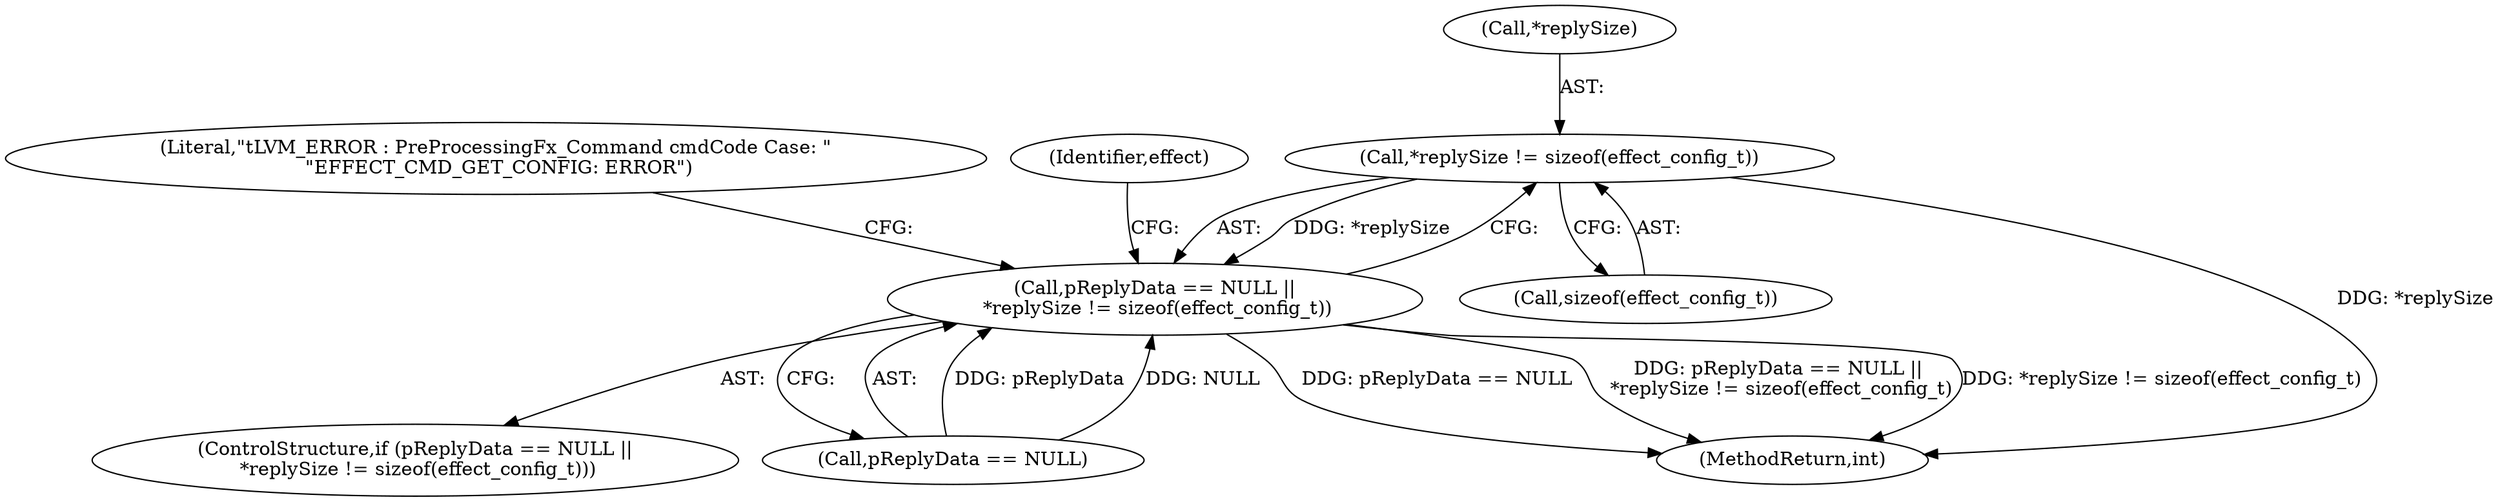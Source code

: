 digraph "0_Android_aeea52da00d210587fb3ed895de3d5f2e0264c88_9@API" {
"1000256" [label="(Call,*replySize != sizeof(effect_config_t))"];
"1000252" [label="(Call,pReplyData == NULL ||\n *replySize != sizeof(effect_config_t))"];
"1000251" [label="(ControlStructure,if (pReplyData == NULL ||\n *replySize != sizeof(effect_config_t)))"];
"1000259" [label="(Call,sizeof(effect_config_t))"];
"1000263" [label="(Literal,\"\tLVM_ERROR : PreProcessingFx_Command cmdCode Case: \"\n \"EFFECT_CMD_GET_CONFIG: ERROR\")"];
"1000252" [label="(Call,pReplyData == NULL ||\n *replySize != sizeof(effect_config_t))"];
"1000256" [label="(Call,*replySize != sizeof(effect_config_t))"];
"1000253" [label="(Call,pReplyData == NULL)"];
"1000269" [label="(Identifier,effect)"];
"1001295" [label="(MethodReturn,int)"];
"1000257" [label="(Call,*replySize)"];
"1000256" -> "1000252"  [label="AST: "];
"1000256" -> "1000259"  [label="CFG: "];
"1000257" -> "1000256"  [label="AST: "];
"1000259" -> "1000256"  [label="AST: "];
"1000252" -> "1000256"  [label="CFG: "];
"1000256" -> "1001295"  [label="DDG: *replySize"];
"1000256" -> "1000252"  [label="DDG: *replySize"];
"1000252" -> "1000251"  [label="AST: "];
"1000252" -> "1000253"  [label="CFG: "];
"1000253" -> "1000252"  [label="AST: "];
"1000263" -> "1000252"  [label="CFG: "];
"1000269" -> "1000252"  [label="CFG: "];
"1000252" -> "1001295"  [label="DDG: pReplyData == NULL"];
"1000252" -> "1001295"  [label="DDG: pReplyData == NULL ||\n *replySize != sizeof(effect_config_t)"];
"1000252" -> "1001295"  [label="DDG: *replySize != sizeof(effect_config_t)"];
"1000253" -> "1000252"  [label="DDG: pReplyData"];
"1000253" -> "1000252"  [label="DDG: NULL"];
}
